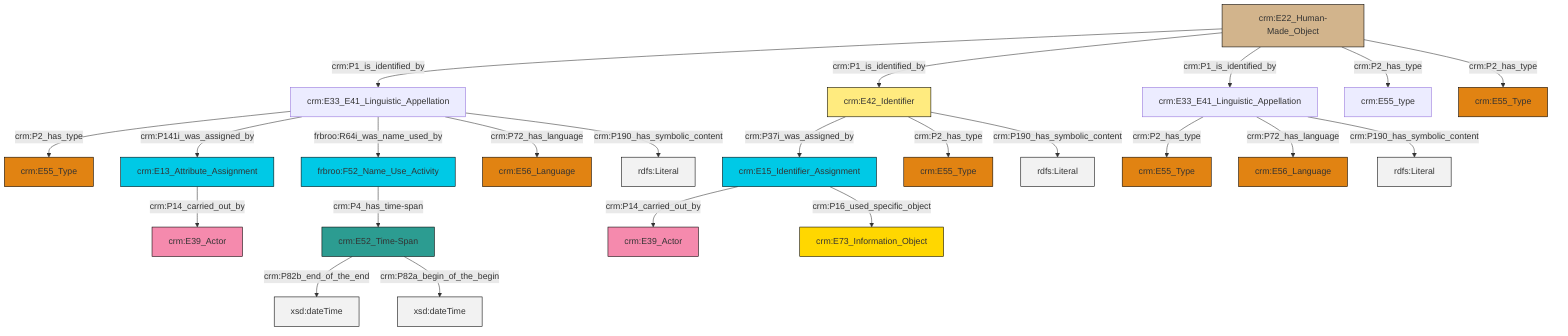 graph TD
classDef Literal fill:#f2f2f2,stroke:#000000;
classDef CRM_Entity fill:#FFFFFF,stroke:#000000;
classDef Temporal_Entity fill:#00C9E6, stroke:#000000;
classDef Type fill:#E18312, stroke:#000000;
classDef Time-Span fill:#2C9C91, stroke:#000000;
classDef Appellation fill:#FFEB7F, stroke:#000000;
classDef Place fill:#008836, stroke:#000000;
classDef Persistent_Item fill:#B266B2, stroke:#000000;
classDef Conceptual_Object fill:#FFD700, stroke:#000000;
classDef Physical_Thing fill:#D2B48C, stroke:#000000;
classDef Actor fill:#f58aad, stroke:#000000;
classDef PC_Classes fill:#4ce600, stroke:#000000;
classDef Multi fill:#cccccc,stroke:#000000;

6["crm:E33_E41_Linguistic_Appellation"]:::Default -->|crm:P2_has_type| 4["crm:E55_Type"]:::Type
7["crm:E42_Identifier"]:::Appellation -->|crm:P37i_was_assigned_by| 8["crm:E15_Identifier_Assignment"]:::Temporal_Entity
10["crm:E33_E41_Linguistic_Appellation"]:::Default -->|crm:P2_has_type| 11["crm:E55_Type"]:::Type
14["crm:E22_Human-Made_Object"]:::Physical_Thing -->|crm:P1_is_identified_by| 10["crm:E33_E41_Linguistic_Appellation"]:::Default
14["crm:E22_Human-Made_Object"]:::Physical_Thing -->|crm:P1_is_identified_by| 7["crm:E42_Identifier"]:::Appellation
7["crm:E42_Identifier"]:::Appellation -->|crm:P2_has_type| 21["crm:E55_Type"]:::Type
10["crm:E33_E41_Linguistic_Appellation"]:::Default -->|crm:P141i_was_assigned_by| 15["crm:E13_Attribute_Assignment"]:::Temporal_Entity
10["crm:E33_E41_Linguistic_Appellation"]:::Default -->|frbroo:R64i_was_name_used_by| 2["frbroo:F52_Name_Use_Activity"]:::Temporal_Entity
14["crm:E22_Human-Made_Object"]:::Physical_Thing -->|crm:P1_is_identified_by| 6["crm:E33_E41_Linguistic_Appellation"]:::Default
15["crm:E13_Attribute_Assignment"]:::Temporal_Entity -->|crm:P14_carried_out_by| 0["crm:E39_Actor"]:::Actor
8["crm:E15_Identifier_Assignment"]:::Temporal_Entity -->|crm:P14_carried_out_by| 22["crm:E39_Actor"]:::Actor
10["crm:E33_E41_Linguistic_Appellation"]:::Default -->|crm:P72_has_language| 27["crm:E56_Language"]:::Type
8["crm:E15_Identifier_Assignment"]:::Temporal_Entity -->|crm:P16_used_specific_object| 17["crm:E73_Information_Object"]:::Conceptual_Object
19["crm:E52_Time-Span"]:::Time-Span -->|crm:P82b_end_of_the_end| 29[xsd:dateTime]:::Literal
14["crm:E22_Human-Made_Object"]:::Physical_Thing -->|crm:P2_has_type| 30["crm:E55_type"]:::Default
10["crm:E33_E41_Linguistic_Appellation"]:::Default -->|crm:P190_has_symbolic_content| 32[rdfs:Literal]:::Literal
19["crm:E52_Time-Span"]:::Time-Span -->|crm:P82a_begin_of_the_begin| 37[xsd:dateTime]:::Literal
6["crm:E33_E41_Linguistic_Appellation"]:::Default -->|crm:P72_has_language| 25["crm:E56_Language"]:::Type
6["crm:E33_E41_Linguistic_Appellation"]:::Default -->|crm:P190_has_symbolic_content| 40[rdfs:Literal]:::Literal
7["crm:E42_Identifier"]:::Appellation -->|crm:P190_has_symbolic_content| 41[rdfs:Literal]:::Literal
14["crm:E22_Human-Made_Object"]:::Physical_Thing -->|crm:P2_has_type| 33["crm:E55_Type"]:::Type
2["frbroo:F52_Name_Use_Activity"]:::Temporal_Entity -->|crm:P4_has_time-span| 19["crm:E52_Time-Span"]:::Time-Span